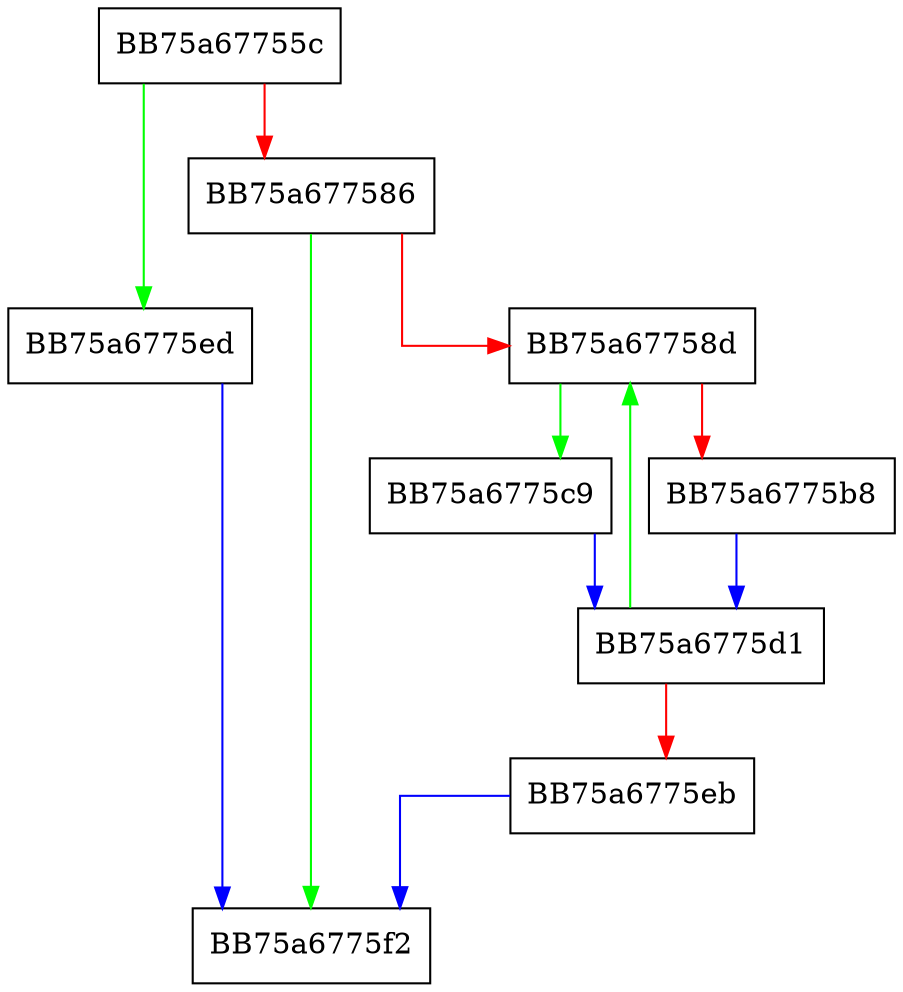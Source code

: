 digraph LoadBytes {
  node [shape="box"];
  graph [splines=ortho];
  BB75a67755c -> BB75a6775ed [color="green"];
  BB75a67755c -> BB75a677586 [color="red"];
  BB75a677586 -> BB75a6775f2 [color="green"];
  BB75a677586 -> BB75a67758d [color="red"];
  BB75a67758d -> BB75a6775c9 [color="green"];
  BB75a67758d -> BB75a6775b8 [color="red"];
  BB75a6775b8 -> BB75a6775d1 [color="blue"];
  BB75a6775c9 -> BB75a6775d1 [color="blue"];
  BB75a6775d1 -> BB75a67758d [color="green"];
  BB75a6775d1 -> BB75a6775eb [color="red"];
  BB75a6775eb -> BB75a6775f2 [color="blue"];
  BB75a6775ed -> BB75a6775f2 [color="blue"];
}